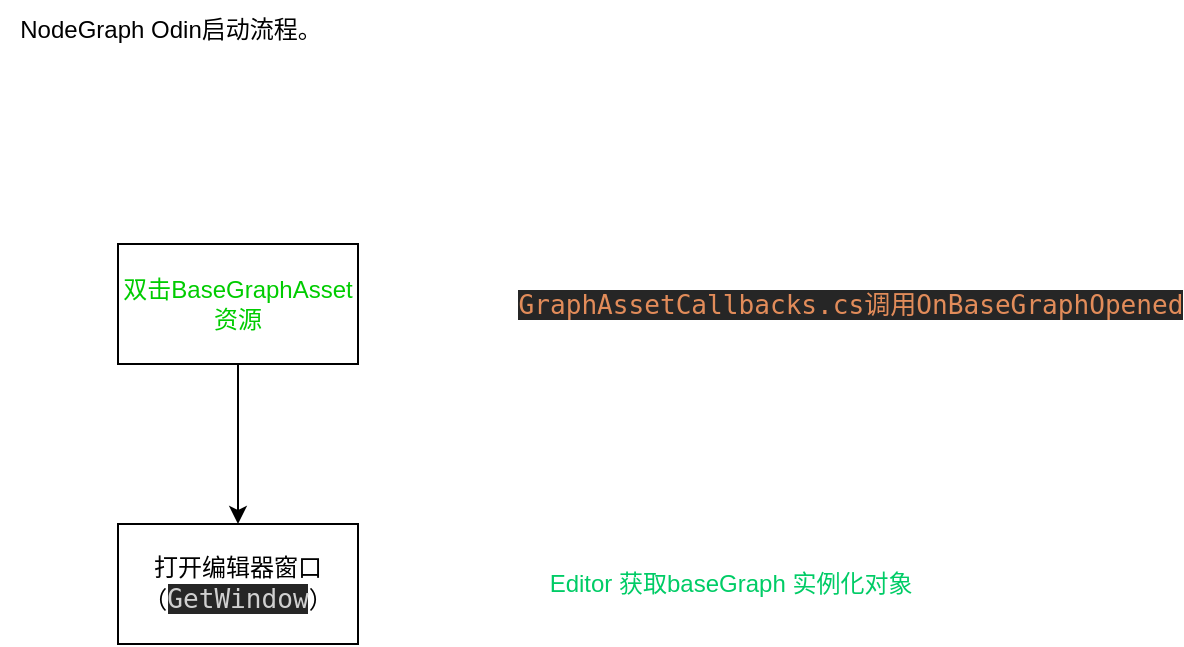 <mxfile version="24.7.7">
  <diagram name="第 1 页" id="OO1TLde0dCsjLa8SdZiL">
    <mxGraphModel dx="1397" dy="788" grid="1" gridSize="10" guides="1" tooltips="1" connect="1" arrows="1" fold="1" page="1" pageScale="1" pageWidth="827" pageHeight="1169" math="0" shadow="0">
      <root>
        <mxCell id="0" />
        <mxCell id="1" parent="0" />
        <mxCell id="Ei0sEv7M4mOG_GoOcvCt-5" value="" style="edgeStyle=orthogonalEdgeStyle;rounded=0;orthogonalLoop=1;jettySize=auto;html=1;" edge="1" parent="1" source="Ei0sEv7M4mOG_GoOcvCt-2" target="Ei0sEv7M4mOG_GoOcvCt-4">
          <mxGeometry relative="1" as="geometry" />
        </mxCell>
        <mxCell id="Ei0sEv7M4mOG_GoOcvCt-2" value="&lt;font style=&quot;--darkreader-inline-color: #6aff5b;&quot; data-darkreader-inline-color=&quot;&quot; color=&quot;#00cc00&quot;&gt;双击BaseGraphAsset资源&lt;/font&gt;" style="whiteSpace=wrap;html=1;" vertex="1" parent="1">
          <mxGeometry x="294" y="200" width="120" height="60" as="geometry" />
        </mxCell>
        <mxCell id="Ei0sEv7M4mOG_GoOcvCt-3" value="NodeGraph Odin启动流程。" style="text;html=1;align=center;verticalAlign=middle;resizable=0;points=[];autosize=1;strokeColor=none;fillColor=none;" vertex="1" parent="1">
          <mxGeometry x="235" y="78" width="170" height="30" as="geometry" />
        </mxCell>
        <mxCell id="Ei0sEv7M4mOG_GoOcvCt-4" value="打开编辑器窗口（&lt;span data-darkreader-inline-color=&quot;&quot; data-darkreader-inline-bgcolor=&quot;&quot; style=&quot;background-color: rgb(38, 38, 38); color: rgb(208, 208, 208); font-family: &amp;quot;JetBrains Mono&amp;quot;, monospace; font-size: 9.8pt; --darkreader-inline-bgcolor: #212221; --darkreader-inline-color: #e2d8c8;&quot;&gt;GetWindow&lt;/span&gt;&lt;span data-darkreader-inline-color=&quot;&quot; data-darkreader-inline-bgcolor=&quot;&quot; style=&quot;background-color: initial; color: rgb(0, 0, 0); --darkreader-inline-bgcolor: initial; --darkreader-inline-color: #fffbec;&quot;&gt;）&lt;/span&gt;" style="whiteSpace=wrap;html=1;" vertex="1" parent="1">
          <mxGeometry x="294" y="340" width="120" height="60" as="geometry" />
        </mxCell>
        <mxCell id="Ei0sEv7M4mOG_GoOcvCt-7" value="&lt;blockquote data-darkreader-inline-border-left=&quot;&quot; data-darkreader-inline-border-bottom=&quot;&quot; data-darkreader-inline-border-right=&quot;&quot; data-darkreader-inline-border-top=&quot;&quot; style=&quot;margin: 0px 0px 0px 40px; border: none; padding: 0px; --darkreader-inline-border-top: none; --darkreader-inline-border-right: none; --darkreader-inline-border-bottom: none; --darkreader-inline-border-left: none;&quot;&gt;&lt;pre data-darkreader-inline-bgcolor=&quot;&quot; style=&quot;background-color: rgb(38, 38, 38); font-family: &amp;quot;JetBrains Mono&amp;quot;, monospace; font-size: 9.8pt; --darkreader-inline-bgcolor: #212221;&quot;&gt;&lt;font style=&quot;--darkreader-inline-color: #eaa273;&quot; data-darkreader-inline-color=&quot;&quot; color=&quot;#e28c5a&quot;&gt;GraphAssetCallbacks.cs调用OnBaseGraphOpened&lt;/font&gt;&lt;/pre&gt;&lt;/blockquote&gt;" style="text;html=1;align=center;verticalAlign=middle;resizable=0;points=[];autosize=1;strokeColor=none;fillColor=none;" vertex="1" parent="1">
          <mxGeometry x="460" y="200" width="360" height="60" as="geometry" />
        </mxCell>
        <mxCell id="Ei0sEv7M4mOG_GoOcvCt-8" value="&lt;font color=&quot;#00cc66&quot; data-darkreader-inline-bgcolor=&quot;&quot; style=&quot;--darkreader-inline-color: #6effab; --darkreader-inline-bgcolor: transparent; background-color: transparent;&quot; data-darkreader-inline-color=&quot;&quot;&gt;Editor 获取baseGraph 实例化对象&lt;/font&gt;" style="text;html=1;align=center;verticalAlign=middle;resizable=0;points=[];autosize=1;strokeColor=none;fillColor=none;" vertex="1" parent="1">
          <mxGeometry x="500" y="355" width="200" height="30" as="geometry" />
        </mxCell>
      </root>
    </mxGraphModel>
  </diagram>
</mxfile>
